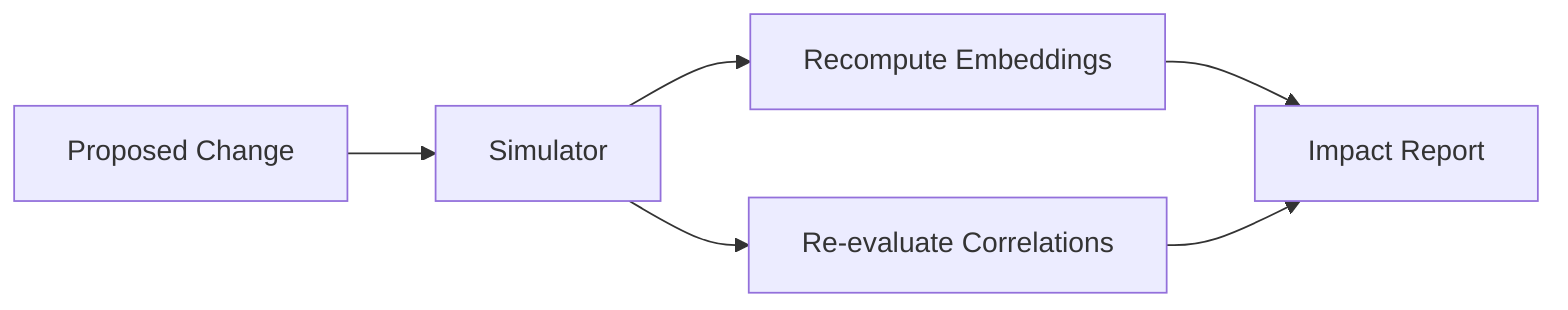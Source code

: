 flowchart LR
  P[Proposed Change] --> S[Simulator]
  S --> R1[Recompute Embeddings]
  S --> R2[Re-evaluate Correlations]
  R1 --> O[Impact Report]
  R2 --> O